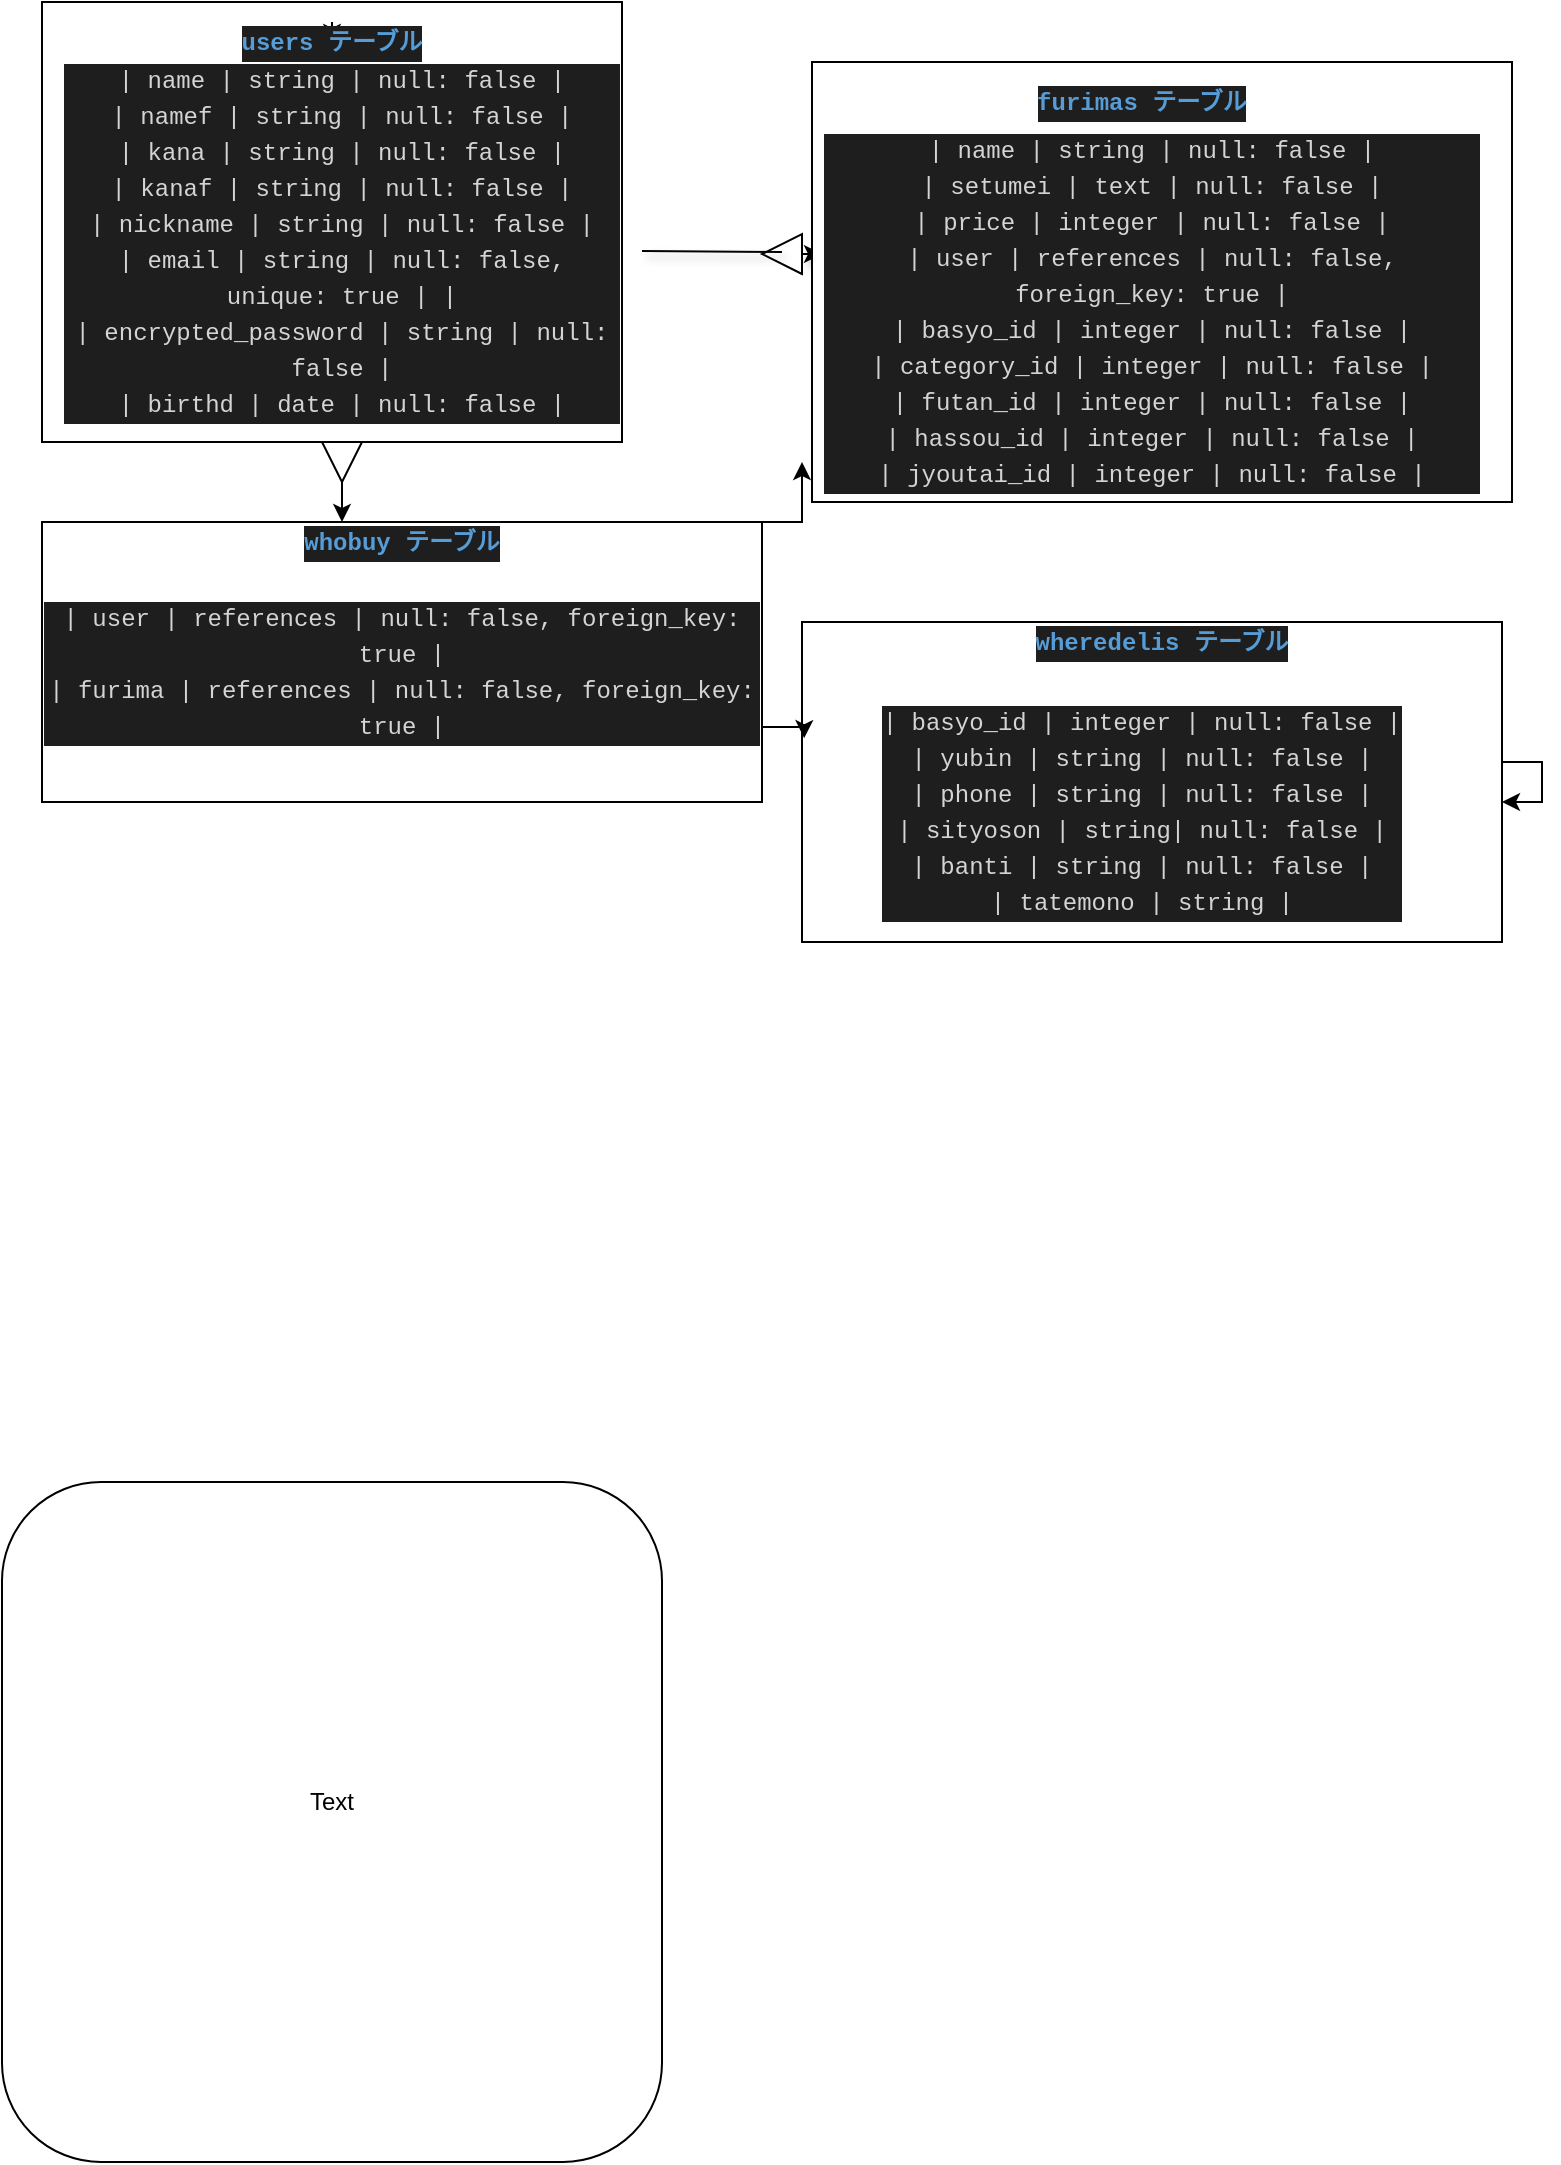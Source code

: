 <mxfile>
    <diagram id="qHyrgr90gN1bF0by4_Qb" name="ページ1">
        <mxGraphModel dx="971" dy="1695" grid="1" gridSize="10" guides="1" tooltips="1" connect="1" arrows="1" fold="1" page="1" pageScale="1" pageWidth="827" pageHeight="1169" math="0" shadow="0">
            <root>
                <mxCell id="0"/>
                <mxCell id="1" parent="0"/>
                <mxCell id="2" value="&lt;div style=&quot;color: rgb(212 , 212 , 212) ; background-color: rgb(30 , 30 , 30) ; font-family: &amp;#34;menlo&amp;#34; , &amp;#34;monaco&amp;#34; , &amp;#34;courier new&amp;#34; , monospace ; line-height: 18px&quot;&gt;&lt;br&gt;&lt;/div&gt;" style="rounded=1;whiteSpace=wrap;html=1;" parent="1" vertex="1">
                    <mxGeometry x="30" y="40" width="330" height="340" as="geometry"/>
                </mxCell>
                <mxCell id="5" value="Text" style="text;html=1;strokeColor=none;fillColor=none;align=center;verticalAlign=middle;whiteSpace=wrap;rounded=0;" parent="1" vertex="1">
                    <mxGeometry x="175" y="190" width="40" height="20" as="geometry"/>
                </mxCell>
                <mxCell id="15" value="" style="edgeStyle=orthogonalEdgeStyle;rounded=0;orthogonalLoop=1;jettySize=auto;html=1;shadow=1;" parent="1" source="16" target="11" edge="1">
                    <mxGeometry relative="1" as="geometry">
                        <Array as="points">
                            <mxPoint x="420" y="-575"/>
                            <mxPoint x="420" y="-575"/>
                        </Array>
                    </mxGeometry>
                </mxCell>
                <mxCell id="6" value="" style="rounded=0;whiteSpace=wrap;html=1;" parent="1" vertex="1">
                    <mxGeometry x="50" y="-700" width="290" height="220" as="geometry"/>
                </mxCell>
                <mxCell id="42" style="edgeStyle=orthogonalEdgeStyle;rounded=0;orthogonalLoop=1;jettySize=auto;html=1;entryX=0.406;entryY=0;entryDx=0;entryDy=0;entryPerimeter=0;" edge="1" parent="1" source="43" target="37">
                    <mxGeometry relative="1" as="geometry"/>
                </mxCell>
                <mxCell id="7" value="&lt;div style=&quot;color: rgb(212 , 212 , 212) ; background-color: rgb(30 , 30 , 30) ; font-family: &amp;#34;menlo&amp;#34; , &amp;#34;monaco&amp;#34; , &amp;#34;courier new&amp;#34; , monospace ; line-height: 18px&quot;&gt;&lt;div&gt;| name     | string | null: false |&lt;/div&gt;&lt;div&gt;| namef     | string | null: false |&lt;/div&gt;&lt;div&gt;| kana    | string | null: false |&lt;/div&gt;&lt;div&gt;| kanaf    | string | null: false |&lt;/div&gt;&lt;div&gt;| nickname     | string | null: false |&lt;/div&gt;&lt;div&gt;| email    | string | null: false&lt;span style=&quot;font-family: &amp;#34;menlo&amp;#34; , &amp;#34;monaco&amp;#34; , &amp;#34;courier new&amp;#34; , monospace&quot;&gt;, unique: true |&lt;/span&gt;&amp;nbsp;|&lt;/div&gt;&lt;div&gt;|&amp;nbsp;&lt;span style=&quot;font-family: &amp;#34;menlo&amp;#34; , &amp;#34;monaco&amp;#34; , &amp;#34;courier new&amp;#34; , monospace&quot;&gt;encrypted_&lt;/span&gt;password | string | null: false |&lt;/div&gt;&lt;div&gt;| birthd | date | null: false |&lt;/div&gt;&lt;/div&gt;" style="text;html=1;strokeColor=none;fillColor=none;align=center;verticalAlign=middle;whiteSpace=wrap;rounded=0;" parent="1" vertex="1">
                    <mxGeometry x="60" y="-660" width="280" height="160" as="geometry"/>
                </mxCell>
                <mxCell id="45" style="edgeStyle=orthogonalEdgeStyle;rounded=0;orthogonalLoop=1;jettySize=auto;html=1;exitX=0.5;exitY=0;exitDx=0;exitDy=0;" edge="1" parent="1" source="8">
                    <mxGeometry relative="1" as="geometry">
                        <mxPoint x="195" y="-680" as="targetPoint"/>
                    </mxGeometry>
                </mxCell>
                <mxCell id="8" value="&lt;div style=&quot;color: rgb(212 , 212 , 212) ; background-color: rgb(30 , 30 , 30) ; font-family: &amp;#34;menlo&amp;#34; , &amp;#34;monaco&amp;#34; , &amp;#34;courier new&amp;#34; , monospace ; line-height: 18px&quot;&gt;&lt;span style=&quot;color: #569cd6 ; font-weight: bold&quot;&gt;users テーブル&lt;/span&gt;&lt;/div&gt;" style="text;html=1;strokeColor=none;fillColor=none;align=center;verticalAlign=middle;whiteSpace=wrap;rounded=0;" parent="1" vertex="1">
                    <mxGeometry x="75" y="-690" width="240" height="20" as="geometry"/>
                </mxCell>
                <mxCell id="10" value="" style="rounded=0;whiteSpace=wrap;html=1;" parent="1" vertex="1">
                    <mxGeometry x="435" y="-670" width="350" height="220" as="geometry"/>
                </mxCell>
                <mxCell id="11" value="&lt;div style=&quot;color: rgb(212 , 212 , 212) ; background-color: rgb(30 , 30 , 30) ; font-family: &amp;#34;menlo&amp;#34; , &amp;#34;monaco&amp;#34; , &amp;#34;courier new&amp;#34; , monospace ; line-height: 18px&quot;&gt;&lt;div&gt;| name   | string | null: false |&lt;/div&gt;&lt;div&gt;| setumei   | text | null: false |&lt;/div&gt;&lt;div&gt;| price   | integer | null: false |&lt;/div&gt;&lt;div&gt;| user   | references | null: false, foreign_key: true |&lt;/div&gt;&lt;div&gt;| basyo_id   | integer | null: false |&lt;/div&gt;&lt;div&gt;| category_id   | integer | null: false |&lt;/div&gt;&lt;div&gt;| futan_id   | integer | null: false |&lt;/div&gt;&lt;div&gt;| hassou_id   | integer | null: false |&lt;/div&gt;&lt;div&gt;| jyoutai_id   | integer | null: false |&lt;/div&gt;&lt;/div&gt;" style="text;html=1;strokeColor=none;fillColor=none;align=center;verticalAlign=middle;whiteSpace=wrap;rounded=0;" parent="1" vertex="1">
                    <mxGeometry x="440" y="-620" width="330" height="150" as="geometry"/>
                </mxCell>
                <mxCell id="12" value="&lt;div style=&quot;color: rgb(212 , 212 , 212) ; background-color: rgb(30 , 30 , 30) ; font-family: &amp;#34;menlo&amp;#34; , &amp;#34;monaco&amp;#34; , &amp;#34;courier new&amp;#34; , monospace ; line-height: 18px&quot;&gt;&lt;span style=&quot;color: #569cd6 ; font-weight: bold&quot;&gt;furimas テーブル&lt;/span&gt;&lt;/div&gt;" style="text;html=1;strokeColor=none;fillColor=none;align=center;verticalAlign=middle;whiteSpace=wrap;rounded=0;" parent="1" vertex="1">
                    <mxGeometry x="540" y="-660" width="120" height="20" as="geometry"/>
                </mxCell>
                <mxCell id="16" value="" style="triangle;whiteSpace=wrap;html=1;direction=west;" parent="1" vertex="1">
                    <mxGeometry x="410" y="-584" width="20" height="20" as="geometry"/>
                </mxCell>
                <mxCell id="21" value="" style="endArrow=none;html=1;shadow=1;" parent="1" edge="1">
                    <mxGeometry width="50" height="50" relative="1" as="geometry">
                        <mxPoint x="350" y="-575.5" as="sourcePoint"/>
                        <mxPoint x="420" y="-575" as="targetPoint"/>
                    </mxGeometry>
                </mxCell>
                <mxCell id="22" value="" style="rounded=0;whiteSpace=wrap;html=1;" vertex="1" parent="1">
                    <mxGeometry x="430" y="-390" width="350" height="160" as="geometry"/>
                </mxCell>
                <mxCell id="23" value="&lt;div style=&quot;color: rgb(212 , 212 , 212) ; background-color: rgb(30 , 30 , 30) ; font-family: &amp;#34;menlo&amp;#34; , &amp;#34;monaco&amp;#34; , &amp;#34;courier new&amp;#34; , monospace ; line-height: 18px&quot;&gt;&lt;div style=&quot;font-family: &amp;#34;menlo&amp;#34; , &amp;#34;monaco&amp;#34; , &amp;#34;courier new&amp;#34; , monospace ; line-height: 18px&quot;&gt;&lt;div&gt;| basyo_id   | integer | null: false |&lt;/div&gt;&lt;div&gt;| yubin   | string | null: false |&lt;/div&gt;&lt;div&gt;| phone   | string | null: false |&lt;/div&gt;&lt;div&gt;| sityoson  | string| null: false |&lt;/div&gt;&lt;div&gt;| banti   | string | null: false |&lt;/div&gt;&lt;div&gt;| tatemono   | string |&lt;/div&gt;&lt;/div&gt;&lt;/div&gt;" style="text;html=1;strokeColor=none;fillColor=none;align=center;verticalAlign=middle;whiteSpace=wrap;rounded=0;" vertex="1" parent="1">
                    <mxGeometry x="435" y="-360" width="330" height="130" as="geometry"/>
                </mxCell>
                <mxCell id="30" value="&lt;div style=&quot;color: rgb(212 , 212 , 212) ; background-color: rgb(30 , 30 , 30) ; font-family: &amp;#34;menlo&amp;#34; , &amp;#34;monaco&amp;#34; , &amp;#34;courier new&amp;#34; , monospace ; line-height: 18px&quot;&gt;&lt;span style=&quot;color: #569cd6 ; font-weight: bold&quot;&gt;wheredelis テーブル&lt;/span&gt;&lt;/div&gt;" style="text;html=1;strokeColor=none;fillColor=none;align=center;verticalAlign=middle;whiteSpace=wrap;rounded=0;" vertex="1" parent="1">
                    <mxGeometry x="540" y="-390" width="140" height="20" as="geometry"/>
                </mxCell>
                <mxCell id="33" style="edgeStyle=orthogonalEdgeStyle;rounded=0;orthogonalLoop=1;jettySize=auto;html=1;exitX=0.5;exitY=1;exitDx=0;exitDy=0;" edge="1" parent="1" source="22" target="22">
                    <mxGeometry relative="1" as="geometry"/>
                </mxCell>
                <mxCell id="34" style="edgeStyle=orthogonalEdgeStyle;rounded=0;orthogonalLoop=1;jettySize=auto;html=1;" edge="1" parent="1" source="22" target="22">
                    <mxGeometry relative="1" as="geometry"/>
                </mxCell>
                <mxCell id="39" style="edgeStyle=orthogonalEdgeStyle;rounded=0;orthogonalLoop=1;jettySize=auto;html=1;exitX=1;exitY=0;exitDx=0;exitDy=0;" edge="1" parent="1" source="35">
                    <mxGeometry relative="1" as="geometry">
                        <mxPoint x="430" y="-470" as="targetPoint"/>
                    </mxGeometry>
                </mxCell>
                <mxCell id="35" value="" style="rounded=0;whiteSpace=wrap;html=1;" vertex="1" parent="1">
                    <mxGeometry x="50" y="-440" width="360" height="140" as="geometry"/>
                </mxCell>
                <mxCell id="41" style="edgeStyle=orthogonalEdgeStyle;rounded=0;orthogonalLoop=1;jettySize=auto;html=1;exitX=1;exitY=0.75;exitDx=0;exitDy=0;entryX=0.003;entryY=0.363;entryDx=0;entryDy=0;entryPerimeter=0;" edge="1" parent="1" source="36" target="22">
                    <mxGeometry relative="1" as="geometry"/>
                </mxCell>
                <mxCell id="36" value="&lt;div style=&quot;color: rgb(212 , 212 , 212) ; background-color: rgb(30 , 30 , 30) ; font-family: &amp;#34;menlo&amp;#34; , &amp;#34;monaco&amp;#34; , &amp;#34;courier new&amp;#34; , monospace ; line-height: 18px&quot;&gt;&lt;div&gt;| user   | references | null: false, foreign_key: true |&lt;/div&gt;&lt;div&gt;| furima   | references | null: false, foreign_key: true |&lt;/div&gt;&lt;/div&gt;" style="text;html=1;strokeColor=none;fillColor=none;align=center;verticalAlign=middle;whiteSpace=wrap;rounded=0;" vertex="1" parent="1">
                    <mxGeometry x="50" y="-420" width="360" height="110" as="geometry"/>
                </mxCell>
                <mxCell id="37" value="&lt;div style=&quot;color: rgb(212 , 212 , 212) ; background-color: rgb(30 , 30 , 30) ; font-family: &amp;#34;menlo&amp;#34; , &amp;#34;monaco&amp;#34; , &amp;#34;courier new&amp;#34; , monospace ; line-height: 18px&quot;&gt;&lt;span style=&quot;color: #569cd6 ; font-weight: bold&quot;&gt;whobuy テーブル&lt;/span&gt;&lt;/div&gt;" style="text;html=1;strokeColor=none;fillColor=none;align=center;verticalAlign=middle;whiteSpace=wrap;rounded=0;" vertex="1" parent="1">
                    <mxGeometry x="70" y="-440" width="320" height="20" as="geometry"/>
                </mxCell>
                <mxCell id="43" value="" style="triangle;whiteSpace=wrap;html=1;direction=south;" vertex="1" parent="1">
                    <mxGeometry x="190" y="-480" width="20" height="20" as="geometry"/>
                </mxCell>
            </root>
        </mxGraphModel>
    </diagram>
</mxfile>